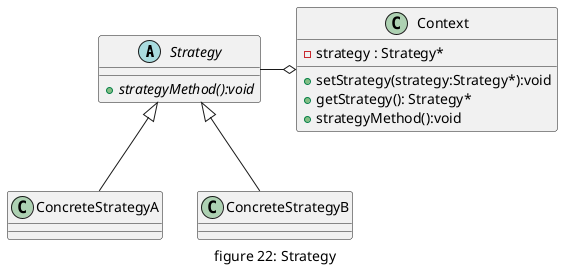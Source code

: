 @startuml "figure22_strategy"
caption figure 22: Strategy

abstract class Strategy{
    {abstract} + strategyMethod():void
}

class ConcreteStrategyA{

}

class ConcreteStrategyB{

}

class Context{
    - strategy : Strategy*
    + setStrategy(strategy:Strategy*):void
    + getStrategy(): Strategy*
    + strategyMethod():void
}

ConcreteStrategyA -up-|> Strategy
ConcreteStrategyB -up-|> Strategy
Context o-left- Strategy

@enduml


@startuml "figure22_strategy_case"
caption figure 22: Strategy Case

abstract class TripMode{
    {abstract} + goOut():void 
}

class ByTrain{
    + goOut():void 
}

class ByFlight{
    + goOut():void 
}

class BySelfDrive{
    + goOut():void 
}

class TripContext{
    - mode : TripMode*
    + setTripMode(mode:TripMode*):void
    + getTripMode():TripMode*
    + goTrip():void
}

ByTrain -up-|> TripMode
ByFlight -up-|> TripMode
BySelfDrive -up-|> TripMode

TripContext o-left- TripMode

@enduml
